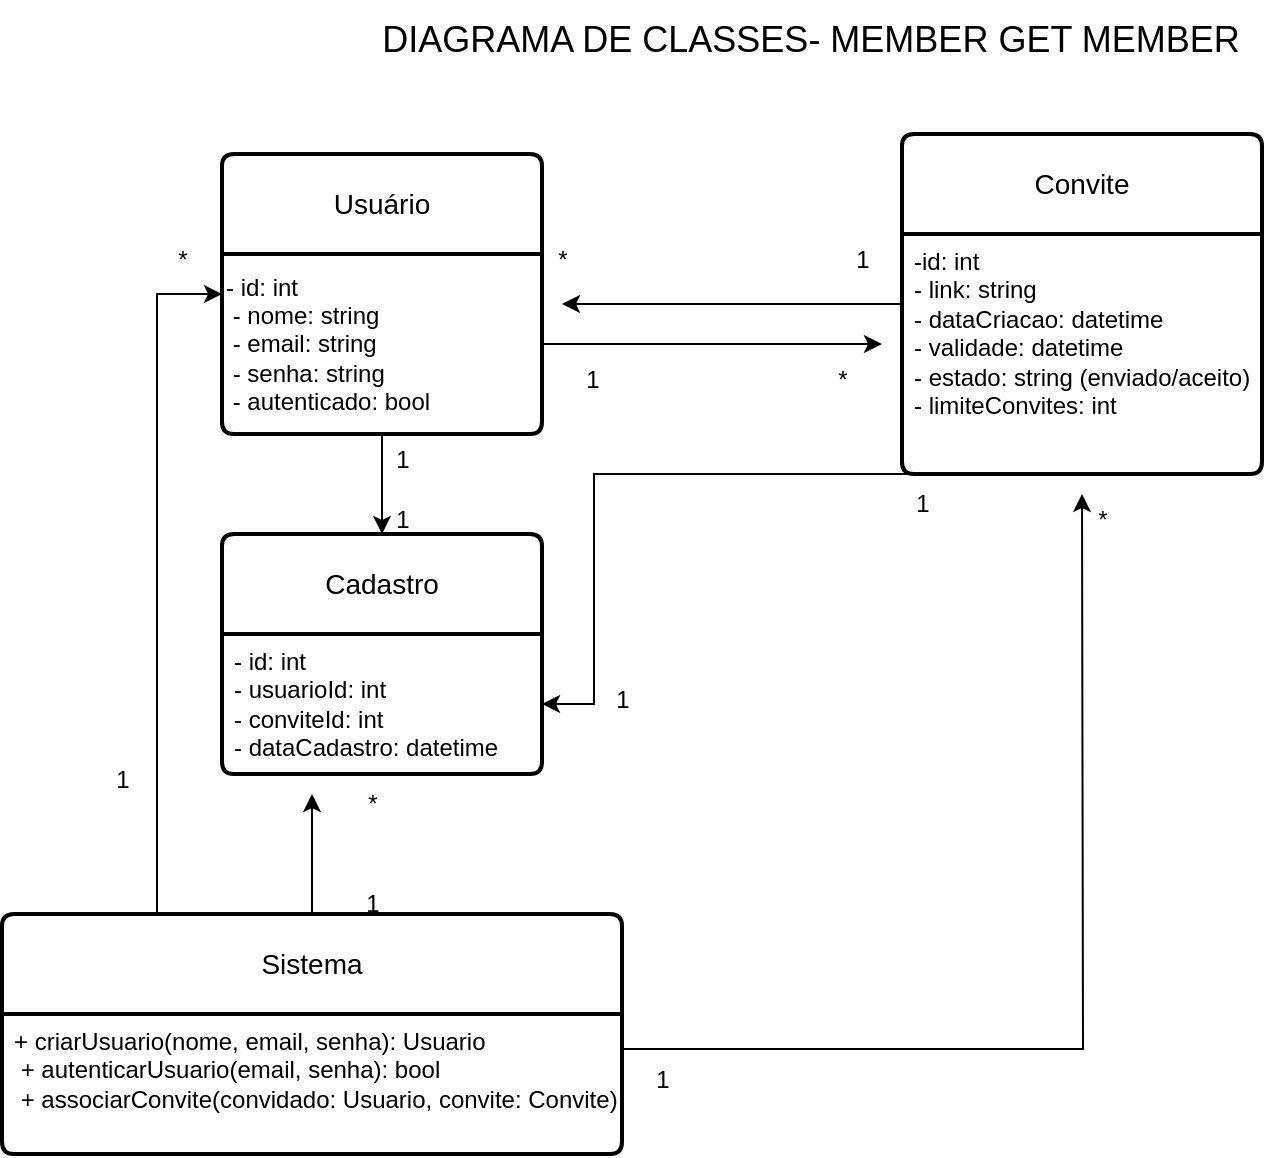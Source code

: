 <mxfile version="24.8.2">
  <diagram id="s--Y35dCC9yb8435VM1j" name="Página-1">
    <mxGraphModel dx="1306" dy="585" grid="1" gridSize="10" guides="1" tooltips="1" connect="1" arrows="1" fold="1" page="1" pageScale="1" pageWidth="827" pageHeight="1169" math="0" shadow="0">
      <root>
        <mxCell id="0" />
        <mxCell id="1" parent="0" />
        <mxCell id="w3QaDJ-DcB-Zijk85-2J-1" value="Usuário" style="swimlane;childLayout=stackLayout;horizontal=1;startSize=50;horizontalStack=0;rounded=1;fontSize=14;fontStyle=0;strokeWidth=2;resizeParent=0;resizeLast=1;shadow=0;dashed=0;align=center;arcSize=4;whiteSpace=wrap;html=1;" vertex="1" parent="1">
          <mxGeometry x="120" y="110" width="160" height="140" as="geometry" />
        </mxCell>
        <mxCell id="w3QaDJ-DcB-Zijk85-2J-8" value="- id: int&amp;nbsp;&lt;div&gt;&amp;nbsp;- nome: string&amp;nbsp;&lt;/div&gt;&lt;div&gt;&amp;nbsp;- email: string&amp;nbsp;&lt;/div&gt;&lt;div&gt;&amp;nbsp;- senha: string&amp;nbsp;&lt;/div&gt;&lt;div&gt;&amp;nbsp;- autenticado: bool&lt;/div&gt;" style="text;html=1;align=left;verticalAlign=middle;resizable=0;points=[];autosize=1;strokeColor=none;fillColor=none;" vertex="1" parent="w3QaDJ-DcB-Zijk85-2J-1">
          <mxGeometry y="50" width="160" height="90" as="geometry" />
        </mxCell>
        <mxCell id="w3QaDJ-DcB-Zijk85-2J-19" style="edgeStyle=orthogonalEdgeStyle;rounded=0;orthogonalLoop=1;jettySize=auto;html=1;" edge="1" parent="1" source="w3QaDJ-DcB-Zijk85-2J-9">
          <mxGeometry relative="1" as="geometry">
            <mxPoint x="290" y="185" as="targetPoint" />
          </mxGeometry>
        </mxCell>
        <mxCell id="w3QaDJ-DcB-Zijk85-2J-9" value="Convite" style="swimlane;childLayout=stackLayout;horizontal=1;startSize=50;horizontalStack=0;rounded=1;fontSize=14;fontStyle=0;strokeWidth=2;resizeParent=0;resizeLast=1;shadow=0;dashed=0;align=center;arcSize=4;whiteSpace=wrap;html=1;" vertex="1" parent="1">
          <mxGeometry x="460" y="100" width="180" height="170" as="geometry" />
        </mxCell>
        <mxCell id="w3QaDJ-DcB-Zijk85-2J-10" value="-id: int&amp;nbsp;&lt;div&gt;- link: string&lt;/div&gt;&lt;div&gt;- dataCriacao: datetime&lt;/div&gt;&lt;div&gt;- validade: datetime&amp;nbsp;&lt;/div&gt;&lt;div&gt;- estado: string (enviado/aceito)&amp;nbsp;&lt;/div&gt;&lt;div&gt;- limiteConvites: int&lt;/div&gt;" style="align=left;strokeColor=none;fillColor=none;spacingLeft=4;fontSize=12;verticalAlign=top;resizable=0;rotatable=0;part=1;html=1;" vertex="1" parent="w3QaDJ-DcB-Zijk85-2J-9">
          <mxGeometry y="50" width="180" height="120" as="geometry" />
        </mxCell>
        <mxCell id="w3QaDJ-DcB-Zijk85-2J-12" value="Cadastro" style="swimlane;childLayout=stackLayout;horizontal=1;startSize=50;horizontalStack=0;rounded=1;fontSize=14;fontStyle=0;strokeWidth=2;resizeParent=0;resizeLast=1;shadow=0;dashed=0;align=center;arcSize=4;whiteSpace=wrap;html=1;" vertex="1" parent="1">
          <mxGeometry x="120" y="300" width="160" height="120" as="geometry" />
        </mxCell>
        <mxCell id="w3QaDJ-DcB-Zijk85-2J-13" value="- id: int&amp;nbsp;&lt;div&gt;- usuarioId: int&amp;nbsp;&lt;/div&gt;&lt;div&gt;&lt;span style=&quot;background-color: initial;&quot;&gt;- conviteId: int&lt;/span&gt;&lt;/div&gt;&lt;div&gt;&lt;span style=&quot;background-color: initial;&quot;&gt;- dataCadastro: datetime&amp;nbsp; &amp;nbsp;&lt;/span&gt;&lt;/div&gt;" style="align=left;strokeColor=none;fillColor=none;spacingLeft=4;fontSize=12;verticalAlign=top;resizable=0;rotatable=0;part=1;html=1;" vertex="1" parent="w3QaDJ-DcB-Zijk85-2J-12">
          <mxGeometry y="50" width="160" height="70" as="geometry" />
        </mxCell>
        <mxCell id="w3QaDJ-DcB-Zijk85-2J-38" style="edgeStyle=orthogonalEdgeStyle;rounded=0;orthogonalLoop=1;jettySize=auto;html=1;exitX=0.25;exitY=0;exitDx=0;exitDy=0;entryX=0;entryY=0.5;entryDx=0;entryDy=0;" edge="1" parent="1" source="w3QaDJ-DcB-Zijk85-2J-14" target="w3QaDJ-DcB-Zijk85-2J-1">
          <mxGeometry relative="1" as="geometry" />
        </mxCell>
        <mxCell id="w3QaDJ-DcB-Zijk85-2J-42" style="edgeStyle=orthogonalEdgeStyle;rounded=0;orthogonalLoop=1;jettySize=auto;html=1;" edge="1" parent="1" source="w3QaDJ-DcB-Zijk85-2J-14">
          <mxGeometry relative="1" as="geometry">
            <mxPoint x="165" y="430" as="targetPoint" />
          </mxGeometry>
        </mxCell>
        <mxCell id="w3QaDJ-DcB-Zijk85-2J-14" value="Sistema" style="swimlane;childLayout=stackLayout;horizontal=1;startSize=50;horizontalStack=0;rounded=1;fontSize=14;fontStyle=0;strokeWidth=2;resizeParent=0;resizeLast=1;shadow=0;dashed=0;align=center;arcSize=4;whiteSpace=wrap;html=1;" vertex="1" parent="1">
          <mxGeometry x="10" y="490" width="310" height="120" as="geometry" />
        </mxCell>
        <mxCell id="w3QaDJ-DcB-Zijk85-2J-15" value="+ criarUsuario(nome, email, senha): Usuario&lt;div&gt;&amp;nbsp;+ autenticarUsuario(email, senha): bool&lt;/div&gt;&lt;div&gt;&amp;nbsp;+ associarConvite(convidado: Usuario, convite: Convite)&lt;/div&gt;" style="align=left;strokeColor=none;fillColor=none;spacingLeft=4;fontSize=12;verticalAlign=top;resizable=0;rotatable=0;part=1;html=1;" vertex="1" parent="w3QaDJ-DcB-Zijk85-2J-14">
          <mxGeometry y="50" width="310" height="70" as="geometry" />
        </mxCell>
        <mxCell id="w3QaDJ-DcB-Zijk85-2J-18" style="edgeStyle=orthogonalEdgeStyle;rounded=0;orthogonalLoop=1;jettySize=auto;html=1;" edge="1" parent="1" source="w3QaDJ-DcB-Zijk85-2J-8">
          <mxGeometry relative="1" as="geometry">
            <mxPoint x="450" y="205" as="targetPoint" />
          </mxGeometry>
        </mxCell>
        <mxCell id="w3QaDJ-DcB-Zijk85-2J-34" style="edgeStyle=orthogonalEdgeStyle;rounded=0;orthogonalLoop=1;jettySize=auto;html=1;entryX=0.5;entryY=0;entryDx=0;entryDy=0;" edge="1" parent="1" source="w3QaDJ-DcB-Zijk85-2J-8" target="w3QaDJ-DcB-Zijk85-2J-12">
          <mxGeometry relative="1" as="geometry" />
        </mxCell>
        <mxCell id="w3QaDJ-DcB-Zijk85-2J-20" value="1" style="text;html=1;align=center;verticalAlign=middle;resizable=0;points=[];autosize=1;strokeColor=none;fillColor=none;" vertex="1" parent="1">
          <mxGeometry x="290" y="208" width="30" height="30" as="geometry" />
        </mxCell>
        <mxCell id="w3QaDJ-DcB-Zijk85-2J-21" value="*" style="text;html=1;align=center;verticalAlign=middle;resizable=0;points=[];autosize=1;strokeColor=none;fillColor=none;" vertex="1" parent="1">
          <mxGeometry x="415" y="208" width="30" height="30" as="geometry" />
        </mxCell>
        <mxCell id="w3QaDJ-DcB-Zijk85-2J-22" value="1" style="text;html=1;align=center;verticalAlign=middle;resizable=0;points=[];autosize=1;strokeColor=none;fillColor=none;" vertex="1" parent="1">
          <mxGeometry x="425" y="148" width="30" height="30" as="geometry" />
        </mxCell>
        <mxCell id="w3QaDJ-DcB-Zijk85-2J-23" value="*" style="text;html=1;align=center;verticalAlign=middle;resizable=0;points=[];autosize=1;strokeColor=none;fillColor=none;" vertex="1" parent="1">
          <mxGeometry x="275" y="148" width="30" height="30" as="geometry" />
        </mxCell>
        <mxCell id="w3QaDJ-DcB-Zijk85-2J-31" style="edgeStyle=orthogonalEdgeStyle;rounded=0;orthogonalLoop=1;jettySize=auto;html=1;entryX=1;entryY=0.5;entryDx=0;entryDy=0;" edge="1" parent="1" target="w3QaDJ-DcB-Zijk85-2J-13">
          <mxGeometry relative="1" as="geometry">
            <mxPoint x="495" y="270" as="sourcePoint" />
            <mxPoint x="305" y="387.5" as="targetPoint" />
            <Array as="points">
              <mxPoint x="306" y="270" />
              <mxPoint x="306" y="385" />
            </Array>
          </mxGeometry>
        </mxCell>
        <mxCell id="w3QaDJ-DcB-Zijk85-2J-32" value="1" style="text;html=1;align=center;verticalAlign=middle;resizable=0;points=[];autosize=1;strokeColor=none;fillColor=none;" vertex="1" parent="1">
          <mxGeometry x="455" y="270" width="30" height="30" as="geometry" />
        </mxCell>
        <mxCell id="w3QaDJ-DcB-Zijk85-2J-33" value="1" style="text;html=1;align=center;verticalAlign=middle;resizable=0;points=[];autosize=1;strokeColor=none;fillColor=none;" vertex="1" parent="1">
          <mxGeometry x="305" y="368" width="30" height="30" as="geometry" />
        </mxCell>
        <mxCell id="w3QaDJ-DcB-Zijk85-2J-35" value="1" style="text;html=1;align=center;verticalAlign=middle;resizable=0;points=[];autosize=1;strokeColor=none;fillColor=none;" vertex="1" parent="1">
          <mxGeometry x="195" y="248" width="30" height="30" as="geometry" />
        </mxCell>
        <mxCell id="w3QaDJ-DcB-Zijk85-2J-37" value="1" style="text;html=1;align=center;verticalAlign=middle;resizable=0;points=[];autosize=1;strokeColor=none;fillColor=none;" vertex="1" parent="1">
          <mxGeometry x="195" y="278" width="30" height="30" as="geometry" />
        </mxCell>
        <mxCell id="w3QaDJ-DcB-Zijk85-2J-39" value="1" style="text;html=1;align=center;verticalAlign=middle;resizable=0;points=[];autosize=1;strokeColor=none;fillColor=none;" vertex="1" parent="1">
          <mxGeometry x="55" y="408" width="30" height="30" as="geometry" />
        </mxCell>
        <mxCell id="w3QaDJ-DcB-Zijk85-2J-40" value="*" style="text;html=1;align=center;verticalAlign=middle;resizable=0;points=[];autosize=1;strokeColor=none;fillColor=none;" vertex="1" parent="1">
          <mxGeometry x="85" y="148" width="30" height="30" as="geometry" />
        </mxCell>
        <mxCell id="w3QaDJ-DcB-Zijk85-2J-41" value="1" style="text;html=1;align=center;verticalAlign=middle;resizable=0;points=[];autosize=1;strokeColor=none;fillColor=none;" vertex="1" parent="1">
          <mxGeometry x="180" y="470" width="30" height="30" as="geometry" />
        </mxCell>
        <mxCell id="w3QaDJ-DcB-Zijk85-2J-43" value="*" style="text;html=1;align=center;verticalAlign=middle;resizable=0;points=[];autosize=1;strokeColor=none;fillColor=none;" vertex="1" parent="1">
          <mxGeometry x="180" y="420" width="30" height="30" as="geometry" />
        </mxCell>
        <mxCell id="w3QaDJ-DcB-Zijk85-2J-44" style="edgeStyle=orthogonalEdgeStyle;rounded=0;orthogonalLoop=1;jettySize=auto;html=1;exitX=1;exitY=0.25;exitDx=0;exitDy=0;" edge="1" parent="1" source="w3QaDJ-DcB-Zijk85-2J-15">
          <mxGeometry relative="1" as="geometry">
            <mxPoint x="550" y="280" as="targetPoint" />
          </mxGeometry>
        </mxCell>
        <mxCell id="w3QaDJ-DcB-Zijk85-2J-45" value="1" style="text;html=1;align=center;verticalAlign=middle;resizable=0;points=[];autosize=1;strokeColor=none;fillColor=none;" vertex="1" parent="1">
          <mxGeometry x="325" y="558" width="30" height="30" as="geometry" />
        </mxCell>
        <mxCell id="w3QaDJ-DcB-Zijk85-2J-46" value="*" style="text;html=1;align=center;verticalAlign=middle;resizable=0;points=[];autosize=1;strokeColor=none;fillColor=none;" vertex="1" parent="1">
          <mxGeometry x="545" y="278" width="30" height="30" as="geometry" />
        </mxCell>
        <mxCell id="w3QaDJ-DcB-Zijk85-2J-47" value="&lt;font style=&quot;font-size: 18px;&quot;&gt;DIAGRAMA DE CLASSES- MEMBER GET MEMBER&lt;/font&gt;" style="text;html=1;align=center;verticalAlign=middle;resizable=0;points=[];autosize=1;strokeColor=none;fillColor=none;" vertex="1" parent="1">
          <mxGeometry x="189" y="33" width="450" height="40" as="geometry" />
        </mxCell>
      </root>
    </mxGraphModel>
  </diagram>
</mxfile>
